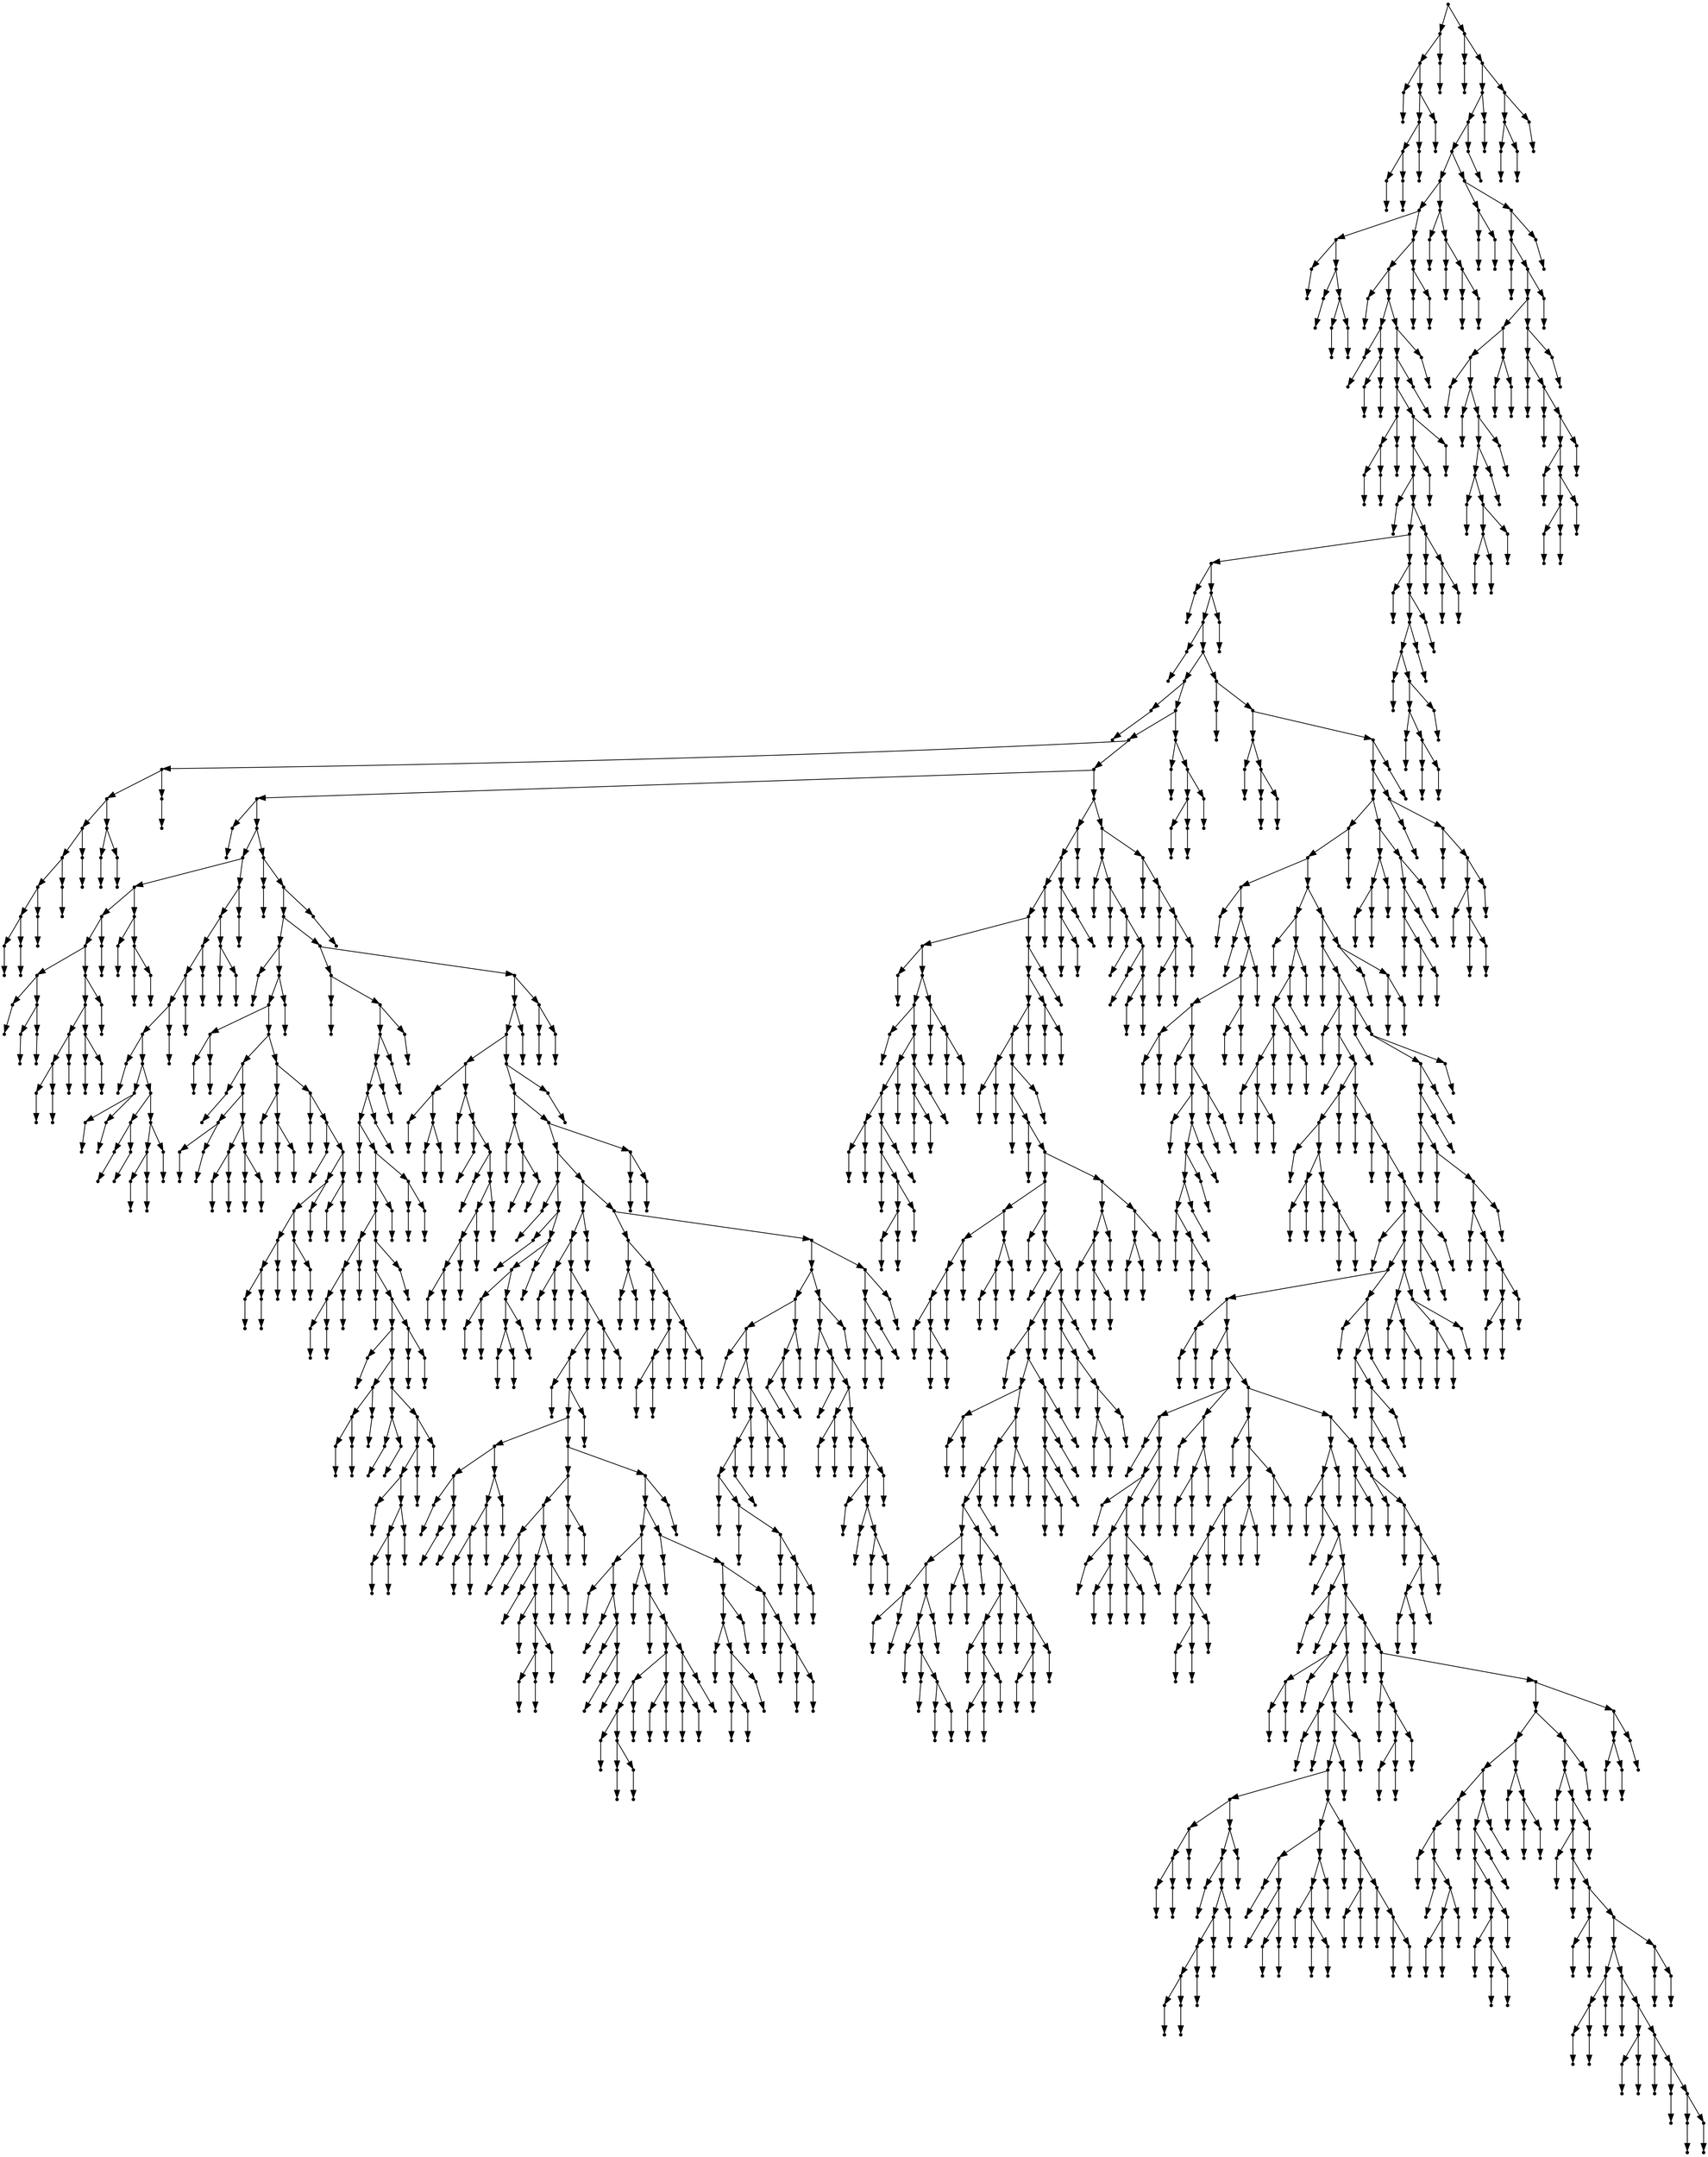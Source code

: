 digraph {
  1765 [shape=point];
  16 [shape=point];
  13 [shape=point];
  1 [shape=point];
  0 [shape=point];
  12 [shape=point];
  9 [shape=point];
  6 [shape=point];
  3 [shape=point];
  2 [shape=point];
  5 [shape=point];
  4 [shape=point];
  8 [shape=point];
  7 [shape=point];
  11 [shape=point];
  10 [shape=point];
  15 [shape=point];
  14 [shape=point];
  1764 [shape=point];
  18 [shape=point];
  17 [shape=point];
  1763 [shape=point];
  1754 [shape=point];
  1751 [shape=point];
  1748 [shape=point];
  1679 [shape=point];
  1667 [shape=point];
  29 [shape=point];
  20 [shape=point];
  19 [shape=point];
  28 [shape=point];
  22 [shape=point];
  21 [shape=point];
  27 [shape=point];
  24 [shape=point];
  23 [shape=point];
  26 [shape=point];
  25 [shape=point];
  1666 [shape=point];
  1660 [shape=point];
  31 [shape=point];
  30 [shape=point];
  1659 [shape=point];
  39 [shape=point];
  33 [shape=point];
  32 [shape=point];
  38 [shape=point];
  35 [shape=point];
  34 [shape=point];
  37 [shape=point];
  36 [shape=point];
  1658 [shape=point];
  1655 [shape=point];
  1652 [shape=point];
  47 [shape=point];
  44 [shape=point];
  41 [shape=point];
  40 [shape=point];
  43 [shape=point];
  42 [shape=point];
  46 [shape=point];
  45 [shape=point];
  1651 [shape=point];
  1648 [shape=point];
  1645 [shape=point];
  49 [shape=point];
  48 [shape=point];
  1644 [shape=point];
  1635 [shape=point];
  1611 [shape=point];
  51 [shape=point];
  50 [shape=point];
  1610 [shape=point];
  1607 [shape=point];
  53 [shape=point];
  52 [shape=point];
  1606 [shape=point];
  985 [shape=point];
  55 [shape=point];
  54 [shape=point];
  984 [shape=point];
  972 [shape=point];
  78 [shape=point];
  75 [shape=point];
  69 [shape=point];
  66 [shape=point];
  63 [shape=point];
  60 [shape=point];
  57 [shape=point];
  56 [shape=point];
  59 [shape=point];
  58 [shape=point];
  62 [shape=point];
  61 [shape=point];
  65 [shape=point];
  64 [shape=point];
  68 [shape=point];
  67 [shape=point];
  74 [shape=point];
  71 [shape=point];
  70 [shape=point];
  73 [shape=point];
  72 [shape=point];
  77 [shape=point];
  76 [shape=point];
  971 [shape=point];
  683 [shape=point];
  80 [shape=point];
  79 [shape=point];
  682 [shape=point];
  160 [shape=point];
  118 [shape=point];
  109 [shape=point];
  106 [shape=point];
  88 [shape=point];
  82 [shape=point];
  81 [shape=point];
  87 [shape=point];
  84 [shape=point];
  83 [shape=point];
  86 [shape=point];
  85 [shape=point];
  105 [shape=point];
  102 [shape=point];
  96 [shape=point];
  93 [shape=point];
  90 [shape=point];
  89 [shape=point];
  92 [shape=point];
  91 [shape=point];
  95 [shape=point];
  94 [shape=point];
  101 [shape=point];
  98 [shape=point];
  97 [shape=point];
  100 [shape=point];
  99 [shape=point];
  104 [shape=point];
  103 [shape=point];
  108 [shape=point];
  107 [shape=point];
  117 [shape=point];
  111 [shape=point];
  110 [shape=point];
  116 [shape=point];
  113 [shape=point];
  112 [shape=point];
  115 [shape=point];
  114 [shape=point];
  159 [shape=point];
  156 [shape=point];
  150 [shape=point];
  147 [shape=point];
  144 [shape=point];
  141 [shape=point];
  120 [shape=point];
  119 [shape=point];
  140 [shape=point];
  125 [shape=point];
  122 [shape=point];
  121 [shape=point];
  124 [shape=point];
  123 [shape=point];
  139 [shape=point];
  130 [shape=point];
  127 [shape=point];
  126 [shape=point];
  129 [shape=point];
  128 [shape=point];
  138 [shape=point];
  135 [shape=point];
  132 [shape=point];
  131 [shape=point];
  134 [shape=point];
  133 [shape=point];
  137 [shape=point];
  136 [shape=point];
  143 [shape=point];
  142 [shape=point];
  146 [shape=point];
  145 [shape=point];
  149 [shape=point];
  148 [shape=point];
  155 [shape=point];
  152 [shape=point];
  151 [shape=point];
  154 [shape=point];
  153 [shape=point];
  158 [shape=point];
  157 [shape=point];
  681 [shape=point];
  162 [shape=point];
  161 [shape=point];
  680 [shape=point];
  677 [shape=point];
  233 [shape=point];
  164 [shape=point];
  163 [shape=point];
  232 [shape=point];
  229 [shape=point];
  169 [shape=point];
  166 [shape=point];
  165 [shape=point];
  168 [shape=point];
  167 [shape=point];
  228 [shape=point];
  189 [shape=point];
  171 [shape=point];
  170 [shape=point];
  188 [shape=point];
  176 [shape=point];
  173 [shape=point];
  172 [shape=point];
  175 [shape=point];
  174 [shape=point];
  187 [shape=point];
  181 [shape=point];
  178 [shape=point];
  177 [shape=point];
  180 [shape=point];
  179 [shape=point];
  186 [shape=point];
  183 [shape=point];
  182 [shape=point];
  185 [shape=point];
  184 [shape=point];
  227 [shape=point];
  197 [shape=point];
  191 [shape=point];
  190 [shape=point];
  196 [shape=point];
  193 [shape=point];
  192 [shape=point];
  195 [shape=point];
  194 [shape=point];
  226 [shape=point];
  199 [shape=point];
  198 [shape=point];
  225 [shape=point];
  201 [shape=point];
  200 [shape=point];
  224 [shape=point];
  218 [shape=point];
  215 [shape=point];
  209 [shape=point];
  206 [shape=point];
  203 [shape=point];
  202 [shape=point];
  205 [shape=point];
  204 [shape=point];
  208 [shape=point];
  207 [shape=point];
  214 [shape=point];
  211 [shape=point];
  210 [shape=point];
  213 [shape=point];
  212 [shape=point];
  217 [shape=point];
  216 [shape=point];
  223 [shape=point];
  220 [shape=point];
  219 [shape=point];
  222 [shape=point];
  221 [shape=point];
  231 [shape=point];
  230 [shape=point];
  676 [shape=point];
  319 [shape=point];
  235 [shape=point];
  234 [shape=point];
  318 [shape=point];
  315 [shape=point];
  312 [shape=point];
  309 [shape=point];
  306 [shape=point];
  237 [shape=point];
  236 [shape=point];
  305 [shape=point];
  299 [shape=point];
  296 [shape=point];
  248 [shape=point];
  245 [shape=point];
  242 [shape=point];
  239 [shape=point];
  238 [shape=point];
  241 [shape=point];
  240 [shape=point];
  244 [shape=point];
  243 [shape=point];
  247 [shape=point];
  246 [shape=point];
  295 [shape=point];
  292 [shape=point];
  250 [shape=point];
  249 [shape=point];
  291 [shape=point];
  285 [shape=point];
  252 [shape=point];
  251 [shape=point];
  284 [shape=point];
  260 [shape=point];
  257 [shape=point];
  254 [shape=point];
  253 [shape=point];
  256 [shape=point];
  255 [shape=point];
  259 [shape=point];
  258 [shape=point];
  283 [shape=point];
  265 [shape=point];
  262 [shape=point];
  261 [shape=point];
  264 [shape=point];
  263 [shape=point];
  282 [shape=point];
  279 [shape=point];
  276 [shape=point];
  267 [shape=point];
  266 [shape=point];
  275 [shape=point];
  272 [shape=point];
  269 [shape=point];
  268 [shape=point];
  271 [shape=point];
  270 [shape=point];
  274 [shape=point];
  273 [shape=point];
  278 [shape=point];
  277 [shape=point];
  281 [shape=point];
  280 [shape=point];
  290 [shape=point];
  287 [shape=point];
  286 [shape=point];
  289 [shape=point];
  288 [shape=point];
  294 [shape=point];
  293 [shape=point];
  298 [shape=point];
  297 [shape=point];
  304 [shape=point];
  301 [shape=point];
  300 [shape=point];
  303 [shape=point];
  302 [shape=point];
  308 [shape=point];
  307 [shape=point];
  311 [shape=point];
  310 [shape=point];
  314 [shape=point];
  313 [shape=point];
  317 [shape=point];
  316 [shape=point];
  675 [shape=point];
  669 [shape=point];
  666 [shape=point];
  351 [shape=point];
  327 [shape=point];
  321 [shape=point];
  320 [shape=point];
  326 [shape=point];
  323 [shape=point];
  322 [shape=point];
  325 [shape=point];
  324 [shape=point];
  350 [shape=point];
  329 [shape=point];
  328 [shape=point];
  349 [shape=point];
  331 [shape=point];
  330 [shape=point];
  348 [shape=point];
  333 [shape=point];
  332 [shape=point];
  347 [shape=point];
  344 [shape=point];
  341 [shape=point];
  338 [shape=point];
  335 [shape=point];
  334 [shape=point];
  337 [shape=point];
  336 [shape=point];
  340 [shape=point];
  339 [shape=point];
  343 [shape=point];
  342 [shape=point];
  346 [shape=point];
  345 [shape=point];
  665 [shape=point];
  662 [shape=point];
  359 [shape=point];
  353 [shape=point];
  352 [shape=point];
  358 [shape=point];
  355 [shape=point];
  354 [shape=point];
  357 [shape=point];
  356 [shape=point];
  661 [shape=point];
  655 [shape=point];
  382 [shape=point];
  361 [shape=point];
  360 [shape=point];
  381 [shape=point];
  363 [shape=point];
  362 [shape=point];
  380 [shape=point];
  377 [shape=point];
  368 [shape=point];
  365 [shape=point];
  364 [shape=point];
  367 [shape=point];
  366 [shape=point];
  376 [shape=point];
  373 [shape=point];
  370 [shape=point];
  369 [shape=point];
  372 [shape=point];
  371 [shape=point];
  375 [shape=point];
  374 [shape=point];
  379 [shape=point];
  378 [shape=point];
  654 [shape=point];
  543 [shape=point];
  540 [shape=point];
  387 [shape=point];
  384 [shape=point];
  383 [shape=point];
  386 [shape=point];
  385 [shape=point];
  539 [shape=point];
  389 [shape=point];
  388 [shape=point];
  538 [shape=point];
  532 [shape=point];
  529 [shape=point];
  391 [shape=point];
  390 [shape=point];
  528 [shape=point];
  525 [shape=point];
  411 [shape=point];
  399 [shape=point];
  393 [shape=point];
  392 [shape=point];
  398 [shape=point];
  395 [shape=point];
  394 [shape=point];
  397 [shape=point];
  396 [shape=point];
  410 [shape=point];
  407 [shape=point];
  404 [shape=point];
  401 [shape=point];
  400 [shape=point];
  403 [shape=point];
  402 [shape=point];
  406 [shape=point];
  405 [shape=point];
  409 [shape=point];
  408 [shape=point];
  524 [shape=point];
  443 [shape=point];
  437 [shape=point];
  416 [shape=point];
  413 [shape=point];
  412 [shape=point];
  415 [shape=point];
  414 [shape=point];
  436 [shape=point];
  430 [shape=point];
  418 [shape=point];
  417 [shape=point];
  429 [shape=point];
  420 [shape=point];
  419 [shape=point];
  428 [shape=point];
  425 [shape=point];
  422 [shape=point];
  421 [shape=point];
  424 [shape=point];
  423 [shape=point];
  427 [shape=point];
  426 [shape=point];
  435 [shape=point];
  432 [shape=point];
  431 [shape=point];
  434 [shape=point];
  433 [shape=point];
  442 [shape=point];
  439 [shape=point];
  438 [shape=point];
  441 [shape=point];
  440 [shape=point];
  523 [shape=point];
  520 [shape=point];
  490 [shape=point];
  457 [shape=point];
  445 [shape=point];
  444 [shape=point];
  456 [shape=point];
  447 [shape=point];
  446 [shape=point];
  455 [shape=point];
  449 [shape=point];
  448 [shape=point];
  454 [shape=point];
  451 [shape=point];
  450 [shape=point];
  453 [shape=point];
  452 [shape=point];
  489 [shape=point];
  459 [shape=point];
  458 [shape=point];
  488 [shape=point];
  461 [shape=point];
  460 [shape=point];
  487 [shape=point];
  478 [shape=point];
  472 [shape=point];
  469 [shape=point];
  463 [shape=point];
  462 [shape=point];
  468 [shape=point];
  465 [shape=point];
  464 [shape=point];
  467 [shape=point];
  466 [shape=point];
  471 [shape=point];
  470 [shape=point];
  477 [shape=point];
  474 [shape=point];
  473 [shape=point];
  476 [shape=point];
  475 [shape=point];
  486 [shape=point];
  483 [shape=point];
  480 [shape=point];
  479 [shape=point];
  482 [shape=point];
  481 [shape=point];
  485 [shape=point];
  484 [shape=point];
  519 [shape=point];
  492 [shape=point];
  491 [shape=point];
  518 [shape=point];
  506 [shape=point];
  503 [shape=point];
  494 [shape=point];
  493 [shape=point];
  502 [shape=point];
  499 [shape=point];
  496 [shape=point];
  495 [shape=point];
  498 [shape=point];
  497 [shape=point];
  501 [shape=point];
  500 [shape=point];
  505 [shape=point];
  504 [shape=point];
  517 [shape=point];
  508 [shape=point];
  507 [shape=point];
  516 [shape=point];
  510 [shape=point];
  509 [shape=point];
  515 [shape=point];
  512 [shape=point];
  511 [shape=point];
  514 [shape=point];
  513 [shape=point];
  522 [shape=point];
  521 [shape=point];
  527 [shape=point];
  526 [shape=point];
  531 [shape=point];
  530 [shape=point];
  537 [shape=point];
  534 [shape=point];
  533 [shape=point];
  536 [shape=point];
  535 [shape=point];
  542 [shape=point];
  541 [shape=point];
  653 [shape=point];
  566 [shape=point];
  548 [shape=point];
  545 [shape=point];
  544 [shape=point];
  547 [shape=point];
  546 [shape=point];
  565 [shape=point];
  550 [shape=point];
  549 [shape=point];
  564 [shape=point];
  558 [shape=point];
  555 [shape=point];
  552 [shape=point];
  551 [shape=point];
  554 [shape=point];
  553 [shape=point];
  557 [shape=point];
  556 [shape=point];
  563 [shape=point];
  560 [shape=point];
  559 [shape=point];
  562 [shape=point];
  561 [shape=point];
  652 [shape=point];
  640 [shape=point];
  607 [shape=point];
  598 [shape=point];
  568 [shape=point];
  567 [shape=point];
  597 [shape=point];
  570 [shape=point];
  569 [shape=point];
  596 [shape=point];
  590 [shape=point];
  587 [shape=point];
  584 [shape=point];
  572 [shape=point];
  571 [shape=point];
  583 [shape=point];
  574 [shape=point];
  573 [shape=point];
  582 [shape=point];
  576 [shape=point];
  575 [shape=point];
  581 [shape=point];
  578 [shape=point];
  577 [shape=point];
  580 [shape=point];
  579 [shape=point];
  586 [shape=point];
  585 [shape=point];
  589 [shape=point];
  588 [shape=point];
  595 [shape=point];
  592 [shape=point];
  591 [shape=point];
  594 [shape=point];
  593 [shape=point];
  606 [shape=point];
  603 [shape=point];
  600 [shape=point];
  599 [shape=point];
  602 [shape=point];
  601 [shape=point];
  605 [shape=point];
  604 [shape=point];
  639 [shape=point];
  636 [shape=point];
  609 [shape=point];
  608 [shape=point];
  635 [shape=point];
  611 [shape=point];
  610 [shape=point];
  634 [shape=point];
  616 [shape=point];
  613 [shape=point];
  612 [shape=point];
  615 [shape=point];
  614 [shape=point];
  633 [shape=point];
  618 [shape=point];
  617 [shape=point];
  632 [shape=point];
  629 [shape=point];
  620 [shape=point];
  619 [shape=point];
  628 [shape=point];
  622 [shape=point];
  621 [shape=point];
  627 [shape=point];
  624 [shape=point];
  623 [shape=point];
  626 [shape=point];
  625 [shape=point];
  631 [shape=point];
  630 [shape=point];
  638 [shape=point];
  637 [shape=point];
  651 [shape=point];
  648 [shape=point];
  645 [shape=point];
  642 [shape=point];
  641 [shape=point];
  644 [shape=point];
  643 [shape=point];
  647 [shape=point];
  646 [shape=point];
  650 [shape=point];
  649 [shape=point];
  660 [shape=point];
  657 [shape=point];
  656 [shape=point];
  659 [shape=point];
  658 [shape=point];
  664 [shape=point];
  663 [shape=point];
  668 [shape=point];
  667 [shape=point];
  674 [shape=point];
  671 [shape=point];
  670 [shape=point];
  673 [shape=point];
  672 [shape=point];
  679 [shape=point];
  678 [shape=point];
  970 [shape=point];
  937 [shape=point];
  934 [shape=point];
  925 [shape=point];
  922 [shape=point];
  730 [shape=point];
  685 [shape=point];
  684 [shape=point];
  729 [shape=point];
  720 [shape=point];
  687 [shape=point];
  686 [shape=point];
  719 [shape=point];
  710 [shape=point];
  707 [shape=point];
  692 [shape=point];
  689 [shape=point];
  688 [shape=point];
  691 [shape=point];
  690 [shape=point];
  706 [shape=point];
  703 [shape=point];
  694 [shape=point];
  693 [shape=point];
  702 [shape=point];
  699 [shape=point];
  696 [shape=point];
  695 [shape=point];
  698 [shape=point];
  697 [shape=point];
  701 [shape=point];
  700 [shape=point];
  705 [shape=point];
  704 [shape=point];
  709 [shape=point];
  708 [shape=point];
  718 [shape=point];
  715 [shape=point];
  712 [shape=point];
  711 [shape=point];
  714 [shape=point];
  713 [shape=point];
  717 [shape=point];
  716 [shape=point];
  728 [shape=point];
  722 [shape=point];
  721 [shape=point];
  727 [shape=point];
  724 [shape=point];
  723 [shape=point];
  726 [shape=point];
  725 [shape=point];
  921 [shape=point];
  918 [shape=point];
  912 [shape=point];
  909 [shape=point];
  735 [shape=point];
  732 [shape=point];
  731 [shape=point];
  734 [shape=point];
  733 [shape=point];
  908 [shape=point];
  905 [shape=point];
  737 [shape=point];
  736 [shape=point];
  904 [shape=point];
  739 [shape=point];
  738 [shape=point];
  903 [shape=point];
  882 [shape=point];
  762 [shape=point];
  753 [shape=point];
  750 [shape=point];
  747 [shape=point];
  741 [shape=point];
  740 [shape=point];
  746 [shape=point];
  743 [shape=point];
  742 [shape=point];
  745 [shape=point];
  744 [shape=point];
  749 [shape=point];
  748 [shape=point];
  752 [shape=point];
  751 [shape=point];
  761 [shape=point];
  758 [shape=point];
  755 [shape=point];
  754 [shape=point];
  757 [shape=point];
  756 [shape=point];
  760 [shape=point];
  759 [shape=point];
  881 [shape=point];
  764 [shape=point];
  763 [shape=point];
  880 [shape=point];
  766 [shape=point];
  765 [shape=point];
  879 [shape=point];
  861 [shape=point];
  858 [shape=point];
  768 [shape=point];
  767 [shape=point];
  857 [shape=point];
  842 [shape=point];
  773 [shape=point];
  770 [shape=point];
  769 [shape=point];
  772 [shape=point];
  771 [shape=point];
  841 [shape=point];
  835 [shape=point];
  832 [shape=point];
  829 [shape=point];
  799 [shape=point];
  793 [shape=point];
  778 [shape=point];
  775 [shape=point];
  774 [shape=point];
  777 [shape=point];
  776 [shape=point];
  792 [shape=point];
  789 [shape=point];
  780 [shape=point];
  779 [shape=point];
  788 [shape=point];
  782 [shape=point];
  781 [shape=point];
  787 [shape=point];
  784 [shape=point];
  783 [shape=point];
  786 [shape=point];
  785 [shape=point];
  791 [shape=point];
  790 [shape=point];
  798 [shape=point];
  795 [shape=point];
  794 [shape=point];
  797 [shape=point];
  796 [shape=point];
  828 [shape=point];
  801 [shape=point];
  800 [shape=point];
  827 [shape=point];
  815 [shape=point];
  812 [shape=point];
  803 [shape=point];
  802 [shape=point];
  811 [shape=point];
  808 [shape=point];
  805 [shape=point];
  804 [shape=point];
  807 [shape=point];
  806 [shape=point];
  810 [shape=point];
  809 [shape=point];
  814 [shape=point];
  813 [shape=point];
  826 [shape=point];
  817 [shape=point];
  816 [shape=point];
  825 [shape=point];
  822 [shape=point];
  819 [shape=point];
  818 [shape=point];
  821 [shape=point];
  820 [shape=point];
  824 [shape=point];
  823 [shape=point];
  831 [shape=point];
  830 [shape=point];
  834 [shape=point];
  833 [shape=point];
  840 [shape=point];
  837 [shape=point];
  836 [shape=point];
  839 [shape=point];
  838 [shape=point];
  856 [shape=point];
  853 [shape=point];
  850 [shape=point];
  847 [shape=point];
  844 [shape=point];
  843 [shape=point];
  846 [shape=point];
  845 [shape=point];
  849 [shape=point];
  848 [shape=point];
  852 [shape=point];
  851 [shape=point];
  855 [shape=point];
  854 [shape=point];
  860 [shape=point];
  859 [shape=point];
  878 [shape=point];
  875 [shape=point];
  863 [shape=point];
  862 [shape=point];
  874 [shape=point];
  865 [shape=point];
  864 [shape=point];
  873 [shape=point];
  870 [shape=point];
  867 [shape=point];
  866 [shape=point];
  869 [shape=point];
  868 [shape=point];
  872 [shape=point];
  871 [shape=point];
  877 [shape=point];
  876 [shape=point];
  902 [shape=point];
  893 [shape=point];
  890 [shape=point];
  884 [shape=point];
  883 [shape=point];
  889 [shape=point];
  886 [shape=point];
  885 [shape=point];
  888 [shape=point];
  887 [shape=point];
  892 [shape=point];
  891 [shape=point];
  901 [shape=point];
  898 [shape=point];
  895 [shape=point];
  894 [shape=point];
  897 [shape=point];
  896 [shape=point];
  900 [shape=point];
  899 [shape=point];
  907 [shape=point];
  906 [shape=point];
  911 [shape=point];
  910 [shape=point];
  917 [shape=point];
  914 [shape=point];
  913 [shape=point];
  916 [shape=point];
  915 [shape=point];
  920 [shape=point];
  919 [shape=point];
  924 [shape=point];
  923 [shape=point];
  933 [shape=point];
  930 [shape=point];
  927 [shape=point];
  926 [shape=point];
  929 [shape=point];
  928 [shape=point];
  932 [shape=point];
  931 [shape=point];
  936 [shape=point];
  935 [shape=point];
  969 [shape=point];
  954 [shape=point];
  939 [shape=point];
  938 [shape=point];
  953 [shape=point];
  941 [shape=point];
  940 [shape=point];
  952 [shape=point];
  943 [shape=point];
  942 [shape=point];
  951 [shape=point];
  945 [shape=point];
  944 [shape=point];
  950 [shape=point];
  947 [shape=point];
  946 [shape=point];
  949 [shape=point];
  948 [shape=point];
  968 [shape=point];
  956 [shape=point];
  955 [shape=point];
  967 [shape=point];
  958 [shape=point];
  957 [shape=point];
  966 [shape=point];
  963 [shape=point];
  960 [shape=point];
  959 [shape=point];
  962 [shape=point];
  961 [shape=point];
  965 [shape=point];
  964 [shape=point];
  983 [shape=point];
  974 [shape=point];
  973 [shape=point];
  982 [shape=point];
  979 [shape=point];
  976 [shape=point];
  975 [shape=point];
  978 [shape=point];
  977 [shape=point];
  981 [shape=point];
  980 [shape=point];
  1605 [shape=point];
  987 [shape=point];
  986 [shape=point];
  1604 [shape=point];
  995 [shape=point];
  989 [shape=point];
  988 [shape=point];
  994 [shape=point];
  991 [shape=point];
  990 [shape=point];
  993 [shape=point];
  992 [shape=point];
  1603 [shape=point];
  1600 [shape=point];
  1582 [shape=point];
  1558 [shape=point];
  1555 [shape=point];
  1045 [shape=point];
  997 [shape=point];
  996 [shape=point];
  1044 [shape=point];
  999 [shape=point];
  998 [shape=point];
  1043 [shape=point];
  1040 [shape=point];
  1034 [shape=point];
  1004 [shape=point];
  1001 [shape=point];
  1000 [shape=point];
  1003 [shape=point];
  1002 [shape=point];
  1033 [shape=point];
  1006 [shape=point];
  1005 [shape=point];
  1032 [shape=point];
  1026 [shape=point];
  1008 [shape=point];
  1007 [shape=point];
  1025 [shape=point];
  1022 [shape=point];
  1019 [shape=point];
  1016 [shape=point];
  1010 [shape=point];
  1009 [shape=point];
  1015 [shape=point];
  1012 [shape=point];
  1011 [shape=point];
  1014 [shape=point];
  1013 [shape=point];
  1018 [shape=point];
  1017 [shape=point];
  1021 [shape=point];
  1020 [shape=point];
  1024 [shape=point];
  1023 [shape=point];
  1031 [shape=point];
  1028 [shape=point];
  1027 [shape=point];
  1030 [shape=point];
  1029 [shape=point];
  1039 [shape=point];
  1036 [shape=point];
  1035 [shape=point];
  1038 [shape=point];
  1037 [shape=point];
  1042 [shape=point];
  1041 [shape=point];
  1554 [shape=point];
  1071 [shape=point];
  1047 [shape=point];
  1046 [shape=point];
  1070 [shape=point];
  1067 [shape=point];
  1064 [shape=point];
  1058 [shape=point];
  1055 [shape=point];
  1049 [shape=point];
  1048 [shape=point];
  1054 [shape=point];
  1051 [shape=point];
  1050 [shape=point];
  1053 [shape=point];
  1052 [shape=point];
  1057 [shape=point];
  1056 [shape=point];
  1063 [shape=point];
  1060 [shape=point];
  1059 [shape=point];
  1062 [shape=point];
  1061 [shape=point];
  1066 [shape=point];
  1065 [shape=point];
  1069 [shape=point];
  1068 [shape=point];
  1553 [shape=point];
  1544 [shape=point];
  1073 [shape=point];
  1072 [shape=point];
  1543 [shape=point];
  1507 [shape=point];
  1075 [shape=point];
  1074 [shape=point];
  1506 [shape=point];
  1077 [shape=point];
  1076 [shape=point];
  1505 [shape=point];
  1097 [shape=point];
  1094 [shape=point];
  1079 [shape=point];
  1078 [shape=point];
  1093 [shape=point];
  1084 [shape=point];
  1081 [shape=point];
  1080 [shape=point];
  1083 [shape=point];
  1082 [shape=point];
  1092 [shape=point];
  1086 [shape=point];
  1085 [shape=point];
  1091 [shape=point];
  1088 [shape=point];
  1087 [shape=point];
  1090 [shape=point];
  1089 [shape=point];
  1096 [shape=point];
  1095 [shape=point];
  1504 [shape=point];
  1099 [shape=point];
  1098 [shape=point];
  1503 [shape=point];
  1101 [shape=point];
  1100 [shape=point];
  1502 [shape=point];
  1103 [shape=point];
  1102 [shape=point];
  1501 [shape=point];
  1492 [shape=point];
  1105 [shape=point];
  1104 [shape=point];
  1491 [shape=point];
  1473 [shape=point];
  1455 [shape=point];
  1110 [shape=point];
  1107 [shape=point];
  1106 [shape=point];
  1109 [shape=point];
  1108 [shape=point];
  1454 [shape=point];
  1112 [shape=point];
  1111 [shape=point];
  1453 [shape=point];
  1153 [shape=point];
  1141 [shape=point];
  1114 [shape=point];
  1113 [shape=point];
  1140 [shape=point];
  1134 [shape=point];
  1116 [shape=point];
  1115 [shape=point];
  1133 [shape=point];
  1124 [shape=point];
  1118 [shape=point];
  1117 [shape=point];
  1123 [shape=point];
  1120 [shape=point];
  1119 [shape=point];
  1122 [shape=point];
  1121 [shape=point];
  1132 [shape=point];
  1129 [shape=point];
  1126 [shape=point];
  1125 [shape=point];
  1128 [shape=point];
  1127 [shape=point];
  1131 [shape=point];
  1130 [shape=point];
  1139 [shape=point];
  1136 [shape=point];
  1135 [shape=point];
  1138 [shape=point];
  1137 [shape=point];
  1152 [shape=point];
  1143 [shape=point];
  1142 [shape=point];
  1151 [shape=point];
  1148 [shape=point];
  1145 [shape=point];
  1144 [shape=point];
  1147 [shape=point];
  1146 [shape=point];
  1150 [shape=point];
  1149 [shape=point];
  1452 [shape=point];
  1185 [shape=point];
  1155 [shape=point];
  1154 [shape=point];
  1184 [shape=point];
  1178 [shape=point];
  1172 [shape=point];
  1169 [shape=point];
  1166 [shape=point];
  1157 [shape=point];
  1156 [shape=point];
  1165 [shape=point];
  1162 [shape=point];
  1159 [shape=point];
  1158 [shape=point];
  1161 [shape=point];
  1160 [shape=point];
  1164 [shape=point];
  1163 [shape=point];
  1168 [shape=point];
  1167 [shape=point];
  1171 [shape=point];
  1170 [shape=point];
  1177 [shape=point];
  1174 [shape=point];
  1173 [shape=point];
  1176 [shape=point];
  1175 [shape=point];
  1183 [shape=point];
  1180 [shape=point];
  1179 [shape=point];
  1182 [shape=point];
  1181 [shape=point];
  1451 [shape=point];
  1427 [shape=point];
  1424 [shape=point];
  1187 [shape=point];
  1186 [shape=point];
  1423 [shape=point];
  1189 [shape=point];
  1188 [shape=point];
  1422 [shape=point];
  1191 [shape=point];
  1190 [shape=point];
  1421 [shape=point];
  1196 [shape=point];
  1193 [shape=point];
  1192 [shape=point];
  1195 [shape=point];
  1194 [shape=point];
  1420 [shape=point];
  1291 [shape=point];
  1204 [shape=point];
  1201 [shape=point];
  1198 [shape=point];
  1197 [shape=point];
  1200 [shape=point];
  1199 [shape=point];
  1203 [shape=point];
  1202 [shape=point];
  1290 [shape=point];
  1287 [shape=point];
  1209 [shape=point];
  1206 [shape=point];
  1205 [shape=point];
  1208 [shape=point];
  1207 [shape=point];
  1286 [shape=point];
  1283 [shape=point];
  1280 [shape=point];
  1238 [shape=point];
  1217 [shape=point];
  1214 [shape=point];
  1211 [shape=point];
  1210 [shape=point];
  1213 [shape=point];
  1212 [shape=point];
  1216 [shape=point];
  1215 [shape=point];
  1237 [shape=point];
  1234 [shape=point];
  1219 [shape=point];
  1218 [shape=point];
  1233 [shape=point];
  1230 [shape=point];
  1227 [shape=point];
  1224 [shape=point];
  1221 [shape=point];
  1220 [shape=point];
  1223 [shape=point];
  1222 [shape=point];
  1226 [shape=point];
  1225 [shape=point];
  1229 [shape=point];
  1228 [shape=point];
  1232 [shape=point];
  1231 [shape=point];
  1236 [shape=point];
  1235 [shape=point];
  1279 [shape=point];
  1261 [shape=point];
  1249 [shape=point];
  1240 [shape=point];
  1239 [shape=point];
  1248 [shape=point];
  1242 [shape=point];
  1241 [shape=point];
  1247 [shape=point];
  1244 [shape=point];
  1243 [shape=point];
  1246 [shape=point];
  1245 [shape=point];
  1260 [shape=point];
  1257 [shape=point];
  1251 [shape=point];
  1250 [shape=point];
  1256 [shape=point];
  1253 [shape=point];
  1252 [shape=point];
  1255 [shape=point];
  1254 [shape=point];
  1259 [shape=point];
  1258 [shape=point];
  1278 [shape=point];
  1263 [shape=point];
  1262 [shape=point];
  1277 [shape=point];
  1268 [shape=point];
  1265 [shape=point];
  1264 [shape=point];
  1267 [shape=point];
  1266 [shape=point];
  1276 [shape=point];
  1270 [shape=point];
  1269 [shape=point];
  1275 [shape=point];
  1272 [shape=point];
  1271 [shape=point];
  1274 [shape=point];
  1273 [shape=point];
  1282 [shape=point];
  1281 [shape=point];
  1285 [shape=point];
  1284 [shape=point];
  1289 [shape=point];
  1288 [shape=point];
  1419 [shape=point];
  1293 [shape=point];
  1292 [shape=point];
  1418 [shape=point];
  1304 [shape=point];
  1295 [shape=point];
  1294 [shape=point];
  1303 [shape=point];
  1300 [shape=point];
  1297 [shape=point];
  1296 [shape=point];
  1299 [shape=point];
  1298 [shape=point];
  1302 [shape=point];
  1301 [shape=point];
  1417 [shape=point];
  1408 [shape=point];
  1351 [shape=point];
  1342 [shape=point];
  1321 [shape=point];
  1318 [shape=point];
  1306 [shape=point];
  1305 [shape=point];
  1317 [shape=point];
  1308 [shape=point];
  1307 [shape=point];
  1316 [shape=point];
  1313 [shape=point];
  1310 [shape=point];
  1309 [shape=point];
  1312 [shape=point];
  1311 [shape=point];
  1315 [shape=point];
  1314 [shape=point];
  1320 [shape=point];
  1319 [shape=point];
  1341 [shape=point];
  1338 [shape=point];
  1335 [shape=point];
  1323 [shape=point];
  1322 [shape=point];
  1334 [shape=point];
  1331 [shape=point];
  1325 [shape=point];
  1324 [shape=point];
  1330 [shape=point];
  1327 [shape=point];
  1326 [shape=point];
  1329 [shape=point];
  1328 [shape=point];
  1333 [shape=point];
  1332 [shape=point];
  1337 [shape=point];
  1336 [shape=point];
  1340 [shape=point];
  1339 [shape=point];
  1350 [shape=point];
  1344 [shape=point];
  1343 [shape=point];
  1349 [shape=point];
  1346 [shape=point];
  1345 [shape=point];
  1348 [shape=point];
  1347 [shape=point];
  1407 [shape=point];
  1404 [shape=point];
  1353 [shape=point];
  1352 [shape=point];
  1403 [shape=point];
  1400 [shape=point];
  1355 [shape=point];
  1354 [shape=point];
  1399 [shape=point];
  1357 [shape=point];
  1356 [shape=point];
  1398 [shape=point];
  1362 [shape=point];
  1359 [shape=point];
  1358 [shape=point];
  1361 [shape=point];
  1360 [shape=point];
  1397 [shape=point];
  1391 [shape=point];
  1370 [shape=point];
  1367 [shape=point];
  1364 [shape=point];
  1363 [shape=point];
  1366 [shape=point];
  1365 [shape=point];
  1369 [shape=point];
  1368 [shape=point];
  1390 [shape=point];
  1372 [shape=point];
  1371 [shape=point];
  1389 [shape=point];
  1377 [shape=point];
  1374 [shape=point];
  1373 [shape=point];
  1376 [shape=point];
  1375 [shape=point];
  1388 [shape=point];
  1379 [shape=point];
  1378 [shape=point];
  1387 [shape=point];
  1381 [shape=point];
  1380 [shape=point];
  1386 [shape=point];
  1383 [shape=point];
  1382 [shape=point];
  1385 [shape=point];
  1384 [shape=point];
  1396 [shape=point];
  1393 [shape=point];
  1392 [shape=point];
  1395 [shape=point];
  1394 [shape=point];
  1402 [shape=point];
  1401 [shape=point];
  1406 [shape=point];
  1405 [shape=point];
  1416 [shape=point];
  1413 [shape=point];
  1410 [shape=point];
  1409 [shape=point];
  1412 [shape=point];
  1411 [shape=point];
  1415 [shape=point];
  1414 [shape=point];
  1426 [shape=point];
  1425 [shape=point];
  1450 [shape=point];
  1432 [shape=point];
  1429 [shape=point];
  1428 [shape=point];
  1431 [shape=point];
  1430 [shape=point];
  1449 [shape=point];
  1434 [shape=point];
  1433 [shape=point];
  1448 [shape=point];
  1436 [shape=point];
  1435 [shape=point];
  1447 [shape=point];
  1444 [shape=point];
  1441 [shape=point];
  1438 [shape=point];
  1437 [shape=point];
  1440 [shape=point];
  1439 [shape=point];
  1443 [shape=point];
  1442 [shape=point];
  1446 [shape=point];
  1445 [shape=point];
  1472 [shape=point];
  1457 [shape=point];
  1456 [shape=point];
  1471 [shape=point];
  1468 [shape=point];
  1459 [shape=point];
  1458 [shape=point];
  1467 [shape=point];
  1464 [shape=point];
  1461 [shape=point];
  1460 [shape=point];
  1463 [shape=point];
  1462 [shape=point];
  1466 [shape=point];
  1465 [shape=point];
  1470 [shape=point];
  1469 [shape=point];
  1490 [shape=point];
  1481 [shape=point];
  1475 [shape=point];
  1474 [shape=point];
  1480 [shape=point];
  1477 [shape=point];
  1476 [shape=point];
  1479 [shape=point];
  1478 [shape=point];
  1489 [shape=point];
  1486 [shape=point];
  1483 [shape=point];
  1482 [shape=point];
  1485 [shape=point];
  1484 [shape=point];
  1488 [shape=point];
  1487 [shape=point];
  1500 [shape=point];
  1497 [shape=point];
  1494 [shape=point];
  1493 [shape=point];
  1496 [shape=point];
  1495 [shape=point];
  1499 [shape=point];
  1498 [shape=point];
  1542 [shape=point];
  1509 [shape=point];
  1508 [shape=point];
  1541 [shape=point];
  1538 [shape=point];
  1535 [shape=point];
  1532 [shape=point];
  1511 [shape=point];
  1510 [shape=point];
  1531 [shape=point];
  1513 [shape=point];
  1512 [shape=point];
  1530 [shape=point];
  1527 [shape=point];
  1515 [shape=point];
  1514 [shape=point];
  1526 [shape=point];
  1517 [shape=point];
  1516 [shape=point];
  1525 [shape=point];
  1522 [shape=point];
  1519 [shape=point];
  1518 [shape=point];
  1521 [shape=point];
  1520 [shape=point];
  1524 [shape=point];
  1523 [shape=point];
  1529 [shape=point];
  1528 [shape=point];
  1534 [shape=point];
  1533 [shape=point];
  1537 [shape=point];
  1536 [shape=point];
  1540 [shape=point];
  1539 [shape=point];
  1552 [shape=point];
  1546 [shape=point];
  1545 [shape=point];
  1551 [shape=point];
  1548 [shape=point];
  1547 [shape=point];
  1550 [shape=point];
  1549 [shape=point];
  1557 [shape=point];
  1556 [shape=point];
  1581 [shape=point];
  1566 [shape=point];
  1563 [shape=point];
  1560 [shape=point];
  1559 [shape=point];
  1562 [shape=point];
  1561 [shape=point];
  1565 [shape=point];
  1564 [shape=point];
  1580 [shape=point];
  1577 [shape=point];
  1574 [shape=point];
  1568 [shape=point];
  1567 [shape=point];
  1573 [shape=point];
  1570 [shape=point];
  1569 [shape=point];
  1572 [shape=point];
  1571 [shape=point];
  1576 [shape=point];
  1575 [shape=point];
  1579 [shape=point];
  1578 [shape=point];
  1599 [shape=point];
  1584 [shape=point];
  1583 [shape=point];
  1598 [shape=point];
  1586 [shape=point];
  1585 [shape=point];
  1597 [shape=point];
  1594 [shape=point];
  1588 [shape=point];
  1587 [shape=point];
  1593 [shape=point];
  1590 [shape=point];
  1589 [shape=point];
  1592 [shape=point];
  1591 [shape=point];
  1596 [shape=point];
  1595 [shape=point];
  1602 [shape=point];
  1601 [shape=point];
  1609 [shape=point];
  1608 [shape=point];
  1634 [shape=point];
  1613 [shape=point];
  1612 [shape=point];
  1633 [shape=point];
  1630 [shape=point];
  1627 [shape=point];
  1615 [shape=point];
  1614 [shape=point];
  1626 [shape=point];
  1623 [shape=point];
  1617 [shape=point];
  1616 [shape=point];
  1622 [shape=point];
  1619 [shape=point];
  1618 [shape=point];
  1621 [shape=point];
  1620 [shape=point];
  1625 [shape=point];
  1624 [shape=point];
  1629 [shape=point];
  1628 [shape=point];
  1632 [shape=point];
  1631 [shape=point];
  1643 [shape=point];
  1637 [shape=point];
  1636 [shape=point];
  1642 [shape=point];
  1639 [shape=point];
  1638 [shape=point];
  1641 [shape=point];
  1640 [shape=point];
  1647 [shape=point];
  1646 [shape=point];
  1650 [shape=point];
  1649 [shape=point];
  1654 [shape=point];
  1653 [shape=point];
  1657 [shape=point];
  1656 [shape=point];
  1665 [shape=point];
  1662 [shape=point];
  1661 [shape=point];
  1664 [shape=point];
  1663 [shape=point];
  1678 [shape=point];
  1669 [shape=point];
  1668 [shape=point];
  1677 [shape=point];
  1671 [shape=point];
  1670 [shape=point];
  1676 [shape=point];
  1673 [shape=point];
  1672 [shape=point];
  1675 [shape=point];
  1674 [shape=point];
  1747 [shape=point];
  1684 [shape=point];
  1681 [shape=point];
  1680 [shape=point];
  1683 [shape=point];
  1682 [shape=point];
  1746 [shape=point];
  1743 [shape=point];
  1686 [shape=point];
  1685 [shape=point];
  1742 [shape=point];
  1739 [shape=point];
  1715 [shape=point];
  1709 [shape=point];
  1688 [shape=point];
  1687 [shape=point];
  1708 [shape=point];
  1690 [shape=point];
  1689 [shape=point];
  1707 [shape=point];
  1704 [shape=point];
  1701 [shape=point];
  1692 [shape=point];
  1691 [shape=point];
  1700 [shape=point];
  1697 [shape=point];
  1694 [shape=point];
  1693 [shape=point];
  1696 [shape=point];
  1695 [shape=point];
  1699 [shape=point];
  1698 [shape=point];
  1703 [shape=point];
  1702 [shape=point];
  1706 [shape=point];
  1705 [shape=point];
  1714 [shape=point];
  1711 [shape=point];
  1710 [shape=point];
  1713 [shape=point];
  1712 [shape=point];
  1738 [shape=point];
  1735 [shape=point];
  1717 [shape=point];
  1716 [shape=point];
  1734 [shape=point];
  1719 [shape=point];
  1718 [shape=point];
  1733 [shape=point];
  1730 [shape=point];
  1721 [shape=point];
  1720 [shape=point];
  1729 [shape=point];
  1726 [shape=point];
  1723 [shape=point];
  1722 [shape=point];
  1725 [shape=point];
  1724 [shape=point];
  1728 [shape=point];
  1727 [shape=point];
  1732 [shape=point];
  1731 [shape=point];
  1737 [shape=point];
  1736 [shape=point];
  1741 [shape=point];
  1740 [shape=point];
  1745 [shape=point];
  1744 [shape=point];
  1750 [shape=point];
  1749 [shape=point];
  1753 [shape=point];
  1752 [shape=point];
  1762 [shape=point];
  1759 [shape=point];
  1756 [shape=point];
  1755 [shape=point];
  1758 [shape=point];
  1757 [shape=point];
  1761 [shape=point];
  1760 [shape=point];
1765 -> 16;
16 -> 13;
13 -> 1;
1 -> 0;
13 -> 12;
12 -> 9;
9 -> 6;
6 -> 3;
3 -> 2;
6 -> 5;
5 -> 4;
9 -> 8;
8 -> 7;
12 -> 11;
11 -> 10;
16 -> 15;
15 -> 14;
1765 -> 1764;
1764 -> 18;
18 -> 17;
1764 -> 1763;
1763 -> 1754;
1754 -> 1751;
1751 -> 1748;
1748 -> 1679;
1679 -> 1667;
1667 -> 29;
29 -> 20;
20 -> 19;
29 -> 28;
28 -> 22;
22 -> 21;
28 -> 27;
27 -> 24;
24 -> 23;
27 -> 26;
26 -> 25;
1667 -> 1666;
1666 -> 1660;
1660 -> 31;
31 -> 30;
1660 -> 1659;
1659 -> 39;
39 -> 33;
33 -> 32;
39 -> 38;
38 -> 35;
35 -> 34;
38 -> 37;
37 -> 36;
1659 -> 1658;
1658 -> 1655;
1655 -> 1652;
1652 -> 47;
47 -> 44;
44 -> 41;
41 -> 40;
44 -> 43;
43 -> 42;
47 -> 46;
46 -> 45;
1652 -> 1651;
1651 -> 1648;
1648 -> 1645;
1645 -> 49;
49 -> 48;
1645 -> 1644;
1644 -> 1635;
1635 -> 1611;
1611 -> 51;
51 -> 50;
1611 -> 1610;
1610 -> 1607;
1607 -> 53;
53 -> 52;
1607 -> 1606;
1606 -> 985;
985 -> 55;
55 -> 54;
985 -> 984;
984 -> 972;
972 -> 78;
78 -> 75;
75 -> 69;
69 -> 66;
66 -> 63;
63 -> 60;
60 -> 57;
57 -> 56;
60 -> 59;
59 -> 58;
63 -> 62;
62 -> 61;
66 -> 65;
65 -> 64;
69 -> 68;
68 -> 67;
75 -> 74;
74 -> 71;
71 -> 70;
74 -> 73;
73 -> 72;
78 -> 77;
77 -> 76;
972 -> 971;
971 -> 683;
683 -> 80;
80 -> 79;
683 -> 682;
682 -> 160;
160 -> 118;
118 -> 109;
109 -> 106;
106 -> 88;
88 -> 82;
82 -> 81;
88 -> 87;
87 -> 84;
84 -> 83;
87 -> 86;
86 -> 85;
106 -> 105;
105 -> 102;
102 -> 96;
96 -> 93;
93 -> 90;
90 -> 89;
93 -> 92;
92 -> 91;
96 -> 95;
95 -> 94;
102 -> 101;
101 -> 98;
98 -> 97;
101 -> 100;
100 -> 99;
105 -> 104;
104 -> 103;
109 -> 108;
108 -> 107;
118 -> 117;
117 -> 111;
111 -> 110;
117 -> 116;
116 -> 113;
113 -> 112;
116 -> 115;
115 -> 114;
160 -> 159;
159 -> 156;
156 -> 150;
150 -> 147;
147 -> 144;
144 -> 141;
141 -> 120;
120 -> 119;
141 -> 140;
140 -> 125;
125 -> 122;
122 -> 121;
125 -> 124;
124 -> 123;
140 -> 139;
139 -> 130;
130 -> 127;
127 -> 126;
130 -> 129;
129 -> 128;
139 -> 138;
138 -> 135;
135 -> 132;
132 -> 131;
135 -> 134;
134 -> 133;
138 -> 137;
137 -> 136;
144 -> 143;
143 -> 142;
147 -> 146;
146 -> 145;
150 -> 149;
149 -> 148;
156 -> 155;
155 -> 152;
152 -> 151;
155 -> 154;
154 -> 153;
159 -> 158;
158 -> 157;
682 -> 681;
681 -> 162;
162 -> 161;
681 -> 680;
680 -> 677;
677 -> 233;
233 -> 164;
164 -> 163;
233 -> 232;
232 -> 229;
229 -> 169;
169 -> 166;
166 -> 165;
169 -> 168;
168 -> 167;
229 -> 228;
228 -> 189;
189 -> 171;
171 -> 170;
189 -> 188;
188 -> 176;
176 -> 173;
173 -> 172;
176 -> 175;
175 -> 174;
188 -> 187;
187 -> 181;
181 -> 178;
178 -> 177;
181 -> 180;
180 -> 179;
187 -> 186;
186 -> 183;
183 -> 182;
186 -> 185;
185 -> 184;
228 -> 227;
227 -> 197;
197 -> 191;
191 -> 190;
197 -> 196;
196 -> 193;
193 -> 192;
196 -> 195;
195 -> 194;
227 -> 226;
226 -> 199;
199 -> 198;
226 -> 225;
225 -> 201;
201 -> 200;
225 -> 224;
224 -> 218;
218 -> 215;
215 -> 209;
209 -> 206;
206 -> 203;
203 -> 202;
206 -> 205;
205 -> 204;
209 -> 208;
208 -> 207;
215 -> 214;
214 -> 211;
211 -> 210;
214 -> 213;
213 -> 212;
218 -> 217;
217 -> 216;
224 -> 223;
223 -> 220;
220 -> 219;
223 -> 222;
222 -> 221;
232 -> 231;
231 -> 230;
677 -> 676;
676 -> 319;
319 -> 235;
235 -> 234;
319 -> 318;
318 -> 315;
315 -> 312;
312 -> 309;
309 -> 306;
306 -> 237;
237 -> 236;
306 -> 305;
305 -> 299;
299 -> 296;
296 -> 248;
248 -> 245;
245 -> 242;
242 -> 239;
239 -> 238;
242 -> 241;
241 -> 240;
245 -> 244;
244 -> 243;
248 -> 247;
247 -> 246;
296 -> 295;
295 -> 292;
292 -> 250;
250 -> 249;
292 -> 291;
291 -> 285;
285 -> 252;
252 -> 251;
285 -> 284;
284 -> 260;
260 -> 257;
257 -> 254;
254 -> 253;
257 -> 256;
256 -> 255;
260 -> 259;
259 -> 258;
284 -> 283;
283 -> 265;
265 -> 262;
262 -> 261;
265 -> 264;
264 -> 263;
283 -> 282;
282 -> 279;
279 -> 276;
276 -> 267;
267 -> 266;
276 -> 275;
275 -> 272;
272 -> 269;
269 -> 268;
272 -> 271;
271 -> 270;
275 -> 274;
274 -> 273;
279 -> 278;
278 -> 277;
282 -> 281;
281 -> 280;
291 -> 290;
290 -> 287;
287 -> 286;
290 -> 289;
289 -> 288;
295 -> 294;
294 -> 293;
299 -> 298;
298 -> 297;
305 -> 304;
304 -> 301;
301 -> 300;
304 -> 303;
303 -> 302;
309 -> 308;
308 -> 307;
312 -> 311;
311 -> 310;
315 -> 314;
314 -> 313;
318 -> 317;
317 -> 316;
676 -> 675;
675 -> 669;
669 -> 666;
666 -> 351;
351 -> 327;
327 -> 321;
321 -> 320;
327 -> 326;
326 -> 323;
323 -> 322;
326 -> 325;
325 -> 324;
351 -> 350;
350 -> 329;
329 -> 328;
350 -> 349;
349 -> 331;
331 -> 330;
349 -> 348;
348 -> 333;
333 -> 332;
348 -> 347;
347 -> 344;
344 -> 341;
341 -> 338;
338 -> 335;
335 -> 334;
338 -> 337;
337 -> 336;
341 -> 340;
340 -> 339;
344 -> 343;
343 -> 342;
347 -> 346;
346 -> 345;
666 -> 665;
665 -> 662;
662 -> 359;
359 -> 353;
353 -> 352;
359 -> 358;
358 -> 355;
355 -> 354;
358 -> 357;
357 -> 356;
662 -> 661;
661 -> 655;
655 -> 382;
382 -> 361;
361 -> 360;
382 -> 381;
381 -> 363;
363 -> 362;
381 -> 380;
380 -> 377;
377 -> 368;
368 -> 365;
365 -> 364;
368 -> 367;
367 -> 366;
377 -> 376;
376 -> 373;
373 -> 370;
370 -> 369;
373 -> 372;
372 -> 371;
376 -> 375;
375 -> 374;
380 -> 379;
379 -> 378;
655 -> 654;
654 -> 543;
543 -> 540;
540 -> 387;
387 -> 384;
384 -> 383;
387 -> 386;
386 -> 385;
540 -> 539;
539 -> 389;
389 -> 388;
539 -> 538;
538 -> 532;
532 -> 529;
529 -> 391;
391 -> 390;
529 -> 528;
528 -> 525;
525 -> 411;
411 -> 399;
399 -> 393;
393 -> 392;
399 -> 398;
398 -> 395;
395 -> 394;
398 -> 397;
397 -> 396;
411 -> 410;
410 -> 407;
407 -> 404;
404 -> 401;
401 -> 400;
404 -> 403;
403 -> 402;
407 -> 406;
406 -> 405;
410 -> 409;
409 -> 408;
525 -> 524;
524 -> 443;
443 -> 437;
437 -> 416;
416 -> 413;
413 -> 412;
416 -> 415;
415 -> 414;
437 -> 436;
436 -> 430;
430 -> 418;
418 -> 417;
430 -> 429;
429 -> 420;
420 -> 419;
429 -> 428;
428 -> 425;
425 -> 422;
422 -> 421;
425 -> 424;
424 -> 423;
428 -> 427;
427 -> 426;
436 -> 435;
435 -> 432;
432 -> 431;
435 -> 434;
434 -> 433;
443 -> 442;
442 -> 439;
439 -> 438;
442 -> 441;
441 -> 440;
524 -> 523;
523 -> 520;
520 -> 490;
490 -> 457;
457 -> 445;
445 -> 444;
457 -> 456;
456 -> 447;
447 -> 446;
456 -> 455;
455 -> 449;
449 -> 448;
455 -> 454;
454 -> 451;
451 -> 450;
454 -> 453;
453 -> 452;
490 -> 489;
489 -> 459;
459 -> 458;
489 -> 488;
488 -> 461;
461 -> 460;
488 -> 487;
487 -> 478;
478 -> 472;
472 -> 469;
469 -> 463;
463 -> 462;
469 -> 468;
468 -> 465;
465 -> 464;
468 -> 467;
467 -> 466;
472 -> 471;
471 -> 470;
478 -> 477;
477 -> 474;
474 -> 473;
477 -> 476;
476 -> 475;
487 -> 486;
486 -> 483;
483 -> 480;
480 -> 479;
483 -> 482;
482 -> 481;
486 -> 485;
485 -> 484;
520 -> 519;
519 -> 492;
492 -> 491;
519 -> 518;
518 -> 506;
506 -> 503;
503 -> 494;
494 -> 493;
503 -> 502;
502 -> 499;
499 -> 496;
496 -> 495;
499 -> 498;
498 -> 497;
502 -> 501;
501 -> 500;
506 -> 505;
505 -> 504;
518 -> 517;
517 -> 508;
508 -> 507;
517 -> 516;
516 -> 510;
510 -> 509;
516 -> 515;
515 -> 512;
512 -> 511;
515 -> 514;
514 -> 513;
523 -> 522;
522 -> 521;
528 -> 527;
527 -> 526;
532 -> 531;
531 -> 530;
538 -> 537;
537 -> 534;
534 -> 533;
537 -> 536;
536 -> 535;
543 -> 542;
542 -> 541;
654 -> 653;
653 -> 566;
566 -> 548;
548 -> 545;
545 -> 544;
548 -> 547;
547 -> 546;
566 -> 565;
565 -> 550;
550 -> 549;
565 -> 564;
564 -> 558;
558 -> 555;
555 -> 552;
552 -> 551;
555 -> 554;
554 -> 553;
558 -> 557;
557 -> 556;
564 -> 563;
563 -> 560;
560 -> 559;
563 -> 562;
562 -> 561;
653 -> 652;
652 -> 640;
640 -> 607;
607 -> 598;
598 -> 568;
568 -> 567;
598 -> 597;
597 -> 570;
570 -> 569;
597 -> 596;
596 -> 590;
590 -> 587;
587 -> 584;
584 -> 572;
572 -> 571;
584 -> 583;
583 -> 574;
574 -> 573;
583 -> 582;
582 -> 576;
576 -> 575;
582 -> 581;
581 -> 578;
578 -> 577;
581 -> 580;
580 -> 579;
587 -> 586;
586 -> 585;
590 -> 589;
589 -> 588;
596 -> 595;
595 -> 592;
592 -> 591;
595 -> 594;
594 -> 593;
607 -> 606;
606 -> 603;
603 -> 600;
600 -> 599;
603 -> 602;
602 -> 601;
606 -> 605;
605 -> 604;
640 -> 639;
639 -> 636;
636 -> 609;
609 -> 608;
636 -> 635;
635 -> 611;
611 -> 610;
635 -> 634;
634 -> 616;
616 -> 613;
613 -> 612;
616 -> 615;
615 -> 614;
634 -> 633;
633 -> 618;
618 -> 617;
633 -> 632;
632 -> 629;
629 -> 620;
620 -> 619;
629 -> 628;
628 -> 622;
622 -> 621;
628 -> 627;
627 -> 624;
624 -> 623;
627 -> 626;
626 -> 625;
632 -> 631;
631 -> 630;
639 -> 638;
638 -> 637;
652 -> 651;
651 -> 648;
648 -> 645;
645 -> 642;
642 -> 641;
645 -> 644;
644 -> 643;
648 -> 647;
647 -> 646;
651 -> 650;
650 -> 649;
661 -> 660;
660 -> 657;
657 -> 656;
660 -> 659;
659 -> 658;
665 -> 664;
664 -> 663;
669 -> 668;
668 -> 667;
675 -> 674;
674 -> 671;
671 -> 670;
674 -> 673;
673 -> 672;
680 -> 679;
679 -> 678;
971 -> 970;
970 -> 937;
937 -> 934;
934 -> 925;
925 -> 922;
922 -> 730;
730 -> 685;
685 -> 684;
730 -> 729;
729 -> 720;
720 -> 687;
687 -> 686;
720 -> 719;
719 -> 710;
710 -> 707;
707 -> 692;
692 -> 689;
689 -> 688;
692 -> 691;
691 -> 690;
707 -> 706;
706 -> 703;
703 -> 694;
694 -> 693;
703 -> 702;
702 -> 699;
699 -> 696;
696 -> 695;
699 -> 698;
698 -> 697;
702 -> 701;
701 -> 700;
706 -> 705;
705 -> 704;
710 -> 709;
709 -> 708;
719 -> 718;
718 -> 715;
715 -> 712;
712 -> 711;
715 -> 714;
714 -> 713;
718 -> 717;
717 -> 716;
729 -> 728;
728 -> 722;
722 -> 721;
728 -> 727;
727 -> 724;
724 -> 723;
727 -> 726;
726 -> 725;
922 -> 921;
921 -> 918;
918 -> 912;
912 -> 909;
909 -> 735;
735 -> 732;
732 -> 731;
735 -> 734;
734 -> 733;
909 -> 908;
908 -> 905;
905 -> 737;
737 -> 736;
905 -> 904;
904 -> 739;
739 -> 738;
904 -> 903;
903 -> 882;
882 -> 762;
762 -> 753;
753 -> 750;
750 -> 747;
747 -> 741;
741 -> 740;
747 -> 746;
746 -> 743;
743 -> 742;
746 -> 745;
745 -> 744;
750 -> 749;
749 -> 748;
753 -> 752;
752 -> 751;
762 -> 761;
761 -> 758;
758 -> 755;
755 -> 754;
758 -> 757;
757 -> 756;
761 -> 760;
760 -> 759;
882 -> 881;
881 -> 764;
764 -> 763;
881 -> 880;
880 -> 766;
766 -> 765;
880 -> 879;
879 -> 861;
861 -> 858;
858 -> 768;
768 -> 767;
858 -> 857;
857 -> 842;
842 -> 773;
773 -> 770;
770 -> 769;
773 -> 772;
772 -> 771;
842 -> 841;
841 -> 835;
835 -> 832;
832 -> 829;
829 -> 799;
799 -> 793;
793 -> 778;
778 -> 775;
775 -> 774;
778 -> 777;
777 -> 776;
793 -> 792;
792 -> 789;
789 -> 780;
780 -> 779;
789 -> 788;
788 -> 782;
782 -> 781;
788 -> 787;
787 -> 784;
784 -> 783;
787 -> 786;
786 -> 785;
792 -> 791;
791 -> 790;
799 -> 798;
798 -> 795;
795 -> 794;
798 -> 797;
797 -> 796;
829 -> 828;
828 -> 801;
801 -> 800;
828 -> 827;
827 -> 815;
815 -> 812;
812 -> 803;
803 -> 802;
812 -> 811;
811 -> 808;
808 -> 805;
805 -> 804;
808 -> 807;
807 -> 806;
811 -> 810;
810 -> 809;
815 -> 814;
814 -> 813;
827 -> 826;
826 -> 817;
817 -> 816;
826 -> 825;
825 -> 822;
822 -> 819;
819 -> 818;
822 -> 821;
821 -> 820;
825 -> 824;
824 -> 823;
832 -> 831;
831 -> 830;
835 -> 834;
834 -> 833;
841 -> 840;
840 -> 837;
837 -> 836;
840 -> 839;
839 -> 838;
857 -> 856;
856 -> 853;
853 -> 850;
850 -> 847;
847 -> 844;
844 -> 843;
847 -> 846;
846 -> 845;
850 -> 849;
849 -> 848;
853 -> 852;
852 -> 851;
856 -> 855;
855 -> 854;
861 -> 860;
860 -> 859;
879 -> 878;
878 -> 875;
875 -> 863;
863 -> 862;
875 -> 874;
874 -> 865;
865 -> 864;
874 -> 873;
873 -> 870;
870 -> 867;
867 -> 866;
870 -> 869;
869 -> 868;
873 -> 872;
872 -> 871;
878 -> 877;
877 -> 876;
903 -> 902;
902 -> 893;
893 -> 890;
890 -> 884;
884 -> 883;
890 -> 889;
889 -> 886;
886 -> 885;
889 -> 888;
888 -> 887;
893 -> 892;
892 -> 891;
902 -> 901;
901 -> 898;
898 -> 895;
895 -> 894;
898 -> 897;
897 -> 896;
901 -> 900;
900 -> 899;
908 -> 907;
907 -> 906;
912 -> 911;
911 -> 910;
918 -> 917;
917 -> 914;
914 -> 913;
917 -> 916;
916 -> 915;
921 -> 920;
920 -> 919;
925 -> 924;
924 -> 923;
934 -> 933;
933 -> 930;
930 -> 927;
927 -> 926;
930 -> 929;
929 -> 928;
933 -> 932;
932 -> 931;
937 -> 936;
936 -> 935;
970 -> 969;
969 -> 954;
954 -> 939;
939 -> 938;
954 -> 953;
953 -> 941;
941 -> 940;
953 -> 952;
952 -> 943;
943 -> 942;
952 -> 951;
951 -> 945;
945 -> 944;
951 -> 950;
950 -> 947;
947 -> 946;
950 -> 949;
949 -> 948;
969 -> 968;
968 -> 956;
956 -> 955;
968 -> 967;
967 -> 958;
958 -> 957;
967 -> 966;
966 -> 963;
963 -> 960;
960 -> 959;
963 -> 962;
962 -> 961;
966 -> 965;
965 -> 964;
984 -> 983;
983 -> 974;
974 -> 973;
983 -> 982;
982 -> 979;
979 -> 976;
976 -> 975;
979 -> 978;
978 -> 977;
982 -> 981;
981 -> 980;
1606 -> 1605;
1605 -> 987;
987 -> 986;
1605 -> 1604;
1604 -> 995;
995 -> 989;
989 -> 988;
995 -> 994;
994 -> 991;
991 -> 990;
994 -> 993;
993 -> 992;
1604 -> 1603;
1603 -> 1600;
1600 -> 1582;
1582 -> 1558;
1558 -> 1555;
1555 -> 1045;
1045 -> 997;
997 -> 996;
1045 -> 1044;
1044 -> 999;
999 -> 998;
1044 -> 1043;
1043 -> 1040;
1040 -> 1034;
1034 -> 1004;
1004 -> 1001;
1001 -> 1000;
1004 -> 1003;
1003 -> 1002;
1034 -> 1033;
1033 -> 1006;
1006 -> 1005;
1033 -> 1032;
1032 -> 1026;
1026 -> 1008;
1008 -> 1007;
1026 -> 1025;
1025 -> 1022;
1022 -> 1019;
1019 -> 1016;
1016 -> 1010;
1010 -> 1009;
1016 -> 1015;
1015 -> 1012;
1012 -> 1011;
1015 -> 1014;
1014 -> 1013;
1019 -> 1018;
1018 -> 1017;
1022 -> 1021;
1021 -> 1020;
1025 -> 1024;
1024 -> 1023;
1032 -> 1031;
1031 -> 1028;
1028 -> 1027;
1031 -> 1030;
1030 -> 1029;
1040 -> 1039;
1039 -> 1036;
1036 -> 1035;
1039 -> 1038;
1038 -> 1037;
1043 -> 1042;
1042 -> 1041;
1555 -> 1554;
1554 -> 1071;
1071 -> 1047;
1047 -> 1046;
1071 -> 1070;
1070 -> 1067;
1067 -> 1064;
1064 -> 1058;
1058 -> 1055;
1055 -> 1049;
1049 -> 1048;
1055 -> 1054;
1054 -> 1051;
1051 -> 1050;
1054 -> 1053;
1053 -> 1052;
1058 -> 1057;
1057 -> 1056;
1064 -> 1063;
1063 -> 1060;
1060 -> 1059;
1063 -> 1062;
1062 -> 1061;
1067 -> 1066;
1066 -> 1065;
1070 -> 1069;
1069 -> 1068;
1554 -> 1553;
1553 -> 1544;
1544 -> 1073;
1073 -> 1072;
1544 -> 1543;
1543 -> 1507;
1507 -> 1075;
1075 -> 1074;
1507 -> 1506;
1506 -> 1077;
1077 -> 1076;
1506 -> 1505;
1505 -> 1097;
1097 -> 1094;
1094 -> 1079;
1079 -> 1078;
1094 -> 1093;
1093 -> 1084;
1084 -> 1081;
1081 -> 1080;
1084 -> 1083;
1083 -> 1082;
1093 -> 1092;
1092 -> 1086;
1086 -> 1085;
1092 -> 1091;
1091 -> 1088;
1088 -> 1087;
1091 -> 1090;
1090 -> 1089;
1097 -> 1096;
1096 -> 1095;
1505 -> 1504;
1504 -> 1099;
1099 -> 1098;
1504 -> 1503;
1503 -> 1101;
1101 -> 1100;
1503 -> 1502;
1502 -> 1103;
1103 -> 1102;
1502 -> 1501;
1501 -> 1492;
1492 -> 1105;
1105 -> 1104;
1492 -> 1491;
1491 -> 1473;
1473 -> 1455;
1455 -> 1110;
1110 -> 1107;
1107 -> 1106;
1110 -> 1109;
1109 -> 1108;
1455 -> 1454;
1454 -> 1112;
1112 -> 1111;
1454 -> 1453;
1453 -> 1153;
1153 -> 1141;
1141 -> 1114;
1114 -> 1113;
1141 -> 1140;
1140 -> 1134;
1134 -> 1116;
1116 -> 1115;
1134 -> 1133;
1133 -> 1124;
1124 -> 1118;
1118 -> 1117;
1124 -> 1123;
1123 -> 1120;
1120 -> 1119;
1123 -> 1122;
1122 -> 1121;
1133 -> 1132;
1132 -> 1129;
1129 -> 1126;
1126 -> 1125;
1129 -> 1128;
1128 -> 1127;
1132 -> 1131;
1131 -> 1130;
1140 -> 1139;
1139 -> 1136;
1136 -> 1135;
1139 -> 1138;
1138 -> 1137;
1153 -> 1152;
1152 -> 1143;
1143 -> 1142;
1152 -> 1151;
1151 -> 1148;
1148 -> 1145;
1145 -> 1144;
1148 -> 1147;
1147 -> 1146;
1151 -> 1150;
1150 -> 1149;
1453 -> 1452;
1452 -> 1185;
1185 -> 1155;
1155 -> 1154;
1185 -> 1184;
1184 -> 1178;
1178 -> 1172;
1172 -> 1169;
1169 -> 1166;
1166 -> 1157;
1157 -> 1156;
1166 -> 1165;
1165 -> 1162;
1162 -> 1159;
1159 -> 1158;
1162 -> 1161;
1161 -> 1160;
1165 -> 1164;
1164 -> 1163;
1169 -> 1168;
1168 -> 1167;
1172 -> 1171;
1171 -> 1170;
1178 -> 1177;
1177 -> 1174;
1174 -> 1173;
1177 -> 1176;
1176 -> 1175;
1184 -> 1183;
1183 -> 1180;
1180 -> 1179;
1183 -> 1182;
1182 -> 1181;
1452 -> 1451;
1451 -> 1427;
1427 -> 1424;
1424 -> 1187;
1187 -> 1186;
1424 -> 1423;
1423 -> 1189;
1189 -> 1188;
1423 -> 1422;
1422 -> 1191;
1191 -> 1190;
1422 -> 1421;
1421 -> 1196;
1196 -> 1193;
1193 -> 1192;
1196 -> 1195;
1195 -> 1194;
1421 -> 1420;
1420 -> 1291;
1291 -> 1204;
1204 -> 1201;
1201 -> 1198;
1198 -> 1197;
1201 -> 1200;
1200 -> 1199;
1204 -> 1203;
1203 -> 1202;
1291 -> 1290;
1290 -> 1287;
1287 -> 1209;
1209 -> 1206;
1206 -> 1205;
1209 -> 1208;
1208 -> 1207;
1287 -> 1286;
1286 -> 1283;
1283 -> 1280;
1280 -> 1238;
1238 -> 1217;
1217 -> 1214;
1214 -> 1211;
1211 -> 1210;
1214 -> 1213;
1213 -> 1212;
1217 -> 1216;
1216 -> 1215;
1238 -> 1237;
1237 -> 1234;
1234 -> 1219;
1219 -> 1218;
1234 -> 1233;
1233 -> 1230;
1230 -> 1227;
1227 -> 1224;
1224 -> 1221;
1221 -> 1220;
1224 -> 1223;
1223 -> 1222;
1227 -> 1226;
1226 -> 1225;
1230 -> 1229;
1229 -> 1228;
1233 -> 1232;
1232 -> 1231;
1237 -> 1236;
1236 -> 1235;
1280 -> 1279;
1279 -> 1261;
1261 -> 1249;
1249 -> 1240;
1240 -> 1239;
1249 -> 1248;
1248 -> 1242;
1242 -> 1241;
1248 -> 1247;
1247 -> 1244;
1244 -> 1243;
1247 -> 1246;
1246 -> 1245;
1261 -> 1260;
1260 -> 1257;
1257 -> 1251;
1251 -> 1250;
1257 -> 1256;
1256 -> 1253;
1253 -> 1252;
1256 -> 1255;
1255 -> 1254;
1260 -> 1259;
1259 -> 1258;
1279 -> 1278;
1278 -> 1263;
1263 -> 1262;
1278 -> 1277;
1277 -> 1268;
1268 -> 1265;
1265 -> 1264;
1268 -> 1267;
1267 -> 1266;
1277 -> 1276;
1276 -> 1270;
1270 -> 1269;
1276 -> 1275;
1275 -> 1272;
1272 -> 1271;
1275 -> 1274;
1274 -> 1273;
1283 -> 1282;
1282 -> 1281;
1286 -> 1285;
1285 -> 1284;
1290 -> 1289;
1289 -> 1288;
1420 -> 1419;
1419 -> 1293;
1293 -> 1292;
1419 -> 1418;
1418 -> 1304;
1304 -> 1295;
1295 -> 1294;
1304 -> 1303;
1303 -> 1300;
1300 -> 1297;
1297 -> 1296;
1300 -> 1299;
1299 -> 1298;
1303 -> 1302;
1302 -> 1301;
1418 -> 1417;
1417 -> 1408;
1408 -> 1351;
1351 -> 1342;
1342 -> 1321;
1321 -> 1318;
1318 -> 1306;
1306 -> 1305;
1318 -> 1317;
1317 -> 1308;
1308 -> 1307;
1317 -> 1316;
1316 -> 1313;
1313 -> 1310;
1310 -> 1309;
1313 -> 1312;
1312 -> 1311;
1316 -> 1315;
1315 -> 1314;
1321 -> 1320;
1320 -> 1319;
1342 -> 1341;
1341 -> 1338;
1338 -> 1335;
1335 -> 1323;
1323 -> 1322;
1335 -> 1334;
1334 -> 1331;
1331 -> 1325;
1325 -> 1324;
1331 -> 1330;
1330 -> 1327;
1327 -> 1326;
1330 -> 1329;
1329 -> 1328;
1334 -> 1333;
1333 -> 1332;
1338 -> 1337;
1337 -> 1336;
1341 -> 1340;
1340 -> 1339;
1351 -> 1350;
1350 -> 1344;
1344 -> 1343;
1350 -> 1349;
1349 -> 1346;
1346 -> 1345;
1349 -> 1348;
1348 -> 1347;
1408 -> 1407;
1407 -> 1404;
1404 -> 1353;
1353 -> 1352;
1404 -> 1403;
1403 -> 1400;
1400 -> 1355;
1355 -> 1354;
1400 -> 1399;
1399 -> 1357;
1357 -> 1356;
1399 -> 1398;
1398 -> 1362;
1362 -> 1359;
1359 -> 1358;
1362 -> 1361;
1361 -> 1360;
1398 -> 1397;
1397 -> 1391;
1391 -> 1370;
1370 -> 1367;
1367 -> 1364;
1364 -> 1363;
1367 -> 1366;
1366 -> 1365;
1370 -> 1369;
1369 -> 1368;
1391 -> 1390;
1390 -> 1372;
1372 -> 1371;
1390 -> 1389;
1389 -> 1377;
1377 -> 1374;
1374 -> 1373;
1377 -> 1376;
1376 -> 1375;
1389 -> 1388;
1388 -> 1379;
1379 -> 1378;
1388 -> 1387;
1387 -> 1381;
1381 -> 1380;
1387 -> 1386;
1386 -> 1383;
1383 -> 1382;
1386 -> 1385;
1385 -> 1384;
1397 -> 1396;
1396 -> 1393;
1393 -> 1392;
1396 -> 1395;
1395 -> 1394;
1403 -> 1402;
1402 -> 1401;
1407 -> 1406;
1406 -> 1405;
1417 -> 1416;
1416 -> 1413;
1413 -> 1410;
1410 -> 1409;
1413 -> 1412;
1412 -> 1411;
1416 -> 1415;
1415 -> 1414;
1427 -> 1426;
1426 -> 1425;
1451 -> 1450;
1450 -> 1432;
1432 -> 1429;
1429 -> 1428;
1432 -> 1431;
1431 -> 1430;
1450 -> 1449;
1449 -> 1434;
1434 -> 1433;
1449 -> 1448;
1448 -> 1436;
1436 -> 1435;
1448 -> 1447;
1447 -> 1444;
1444 -> 1441;
1441 -> 1438;
1438 -> 1437;
1441 -> 1440;
1440 -> 1439;
1444 -> 1443;
1443 -> 1442;
1447 -> 1446;
1446 -> 1445;
1473 -> 1472;
1472 -> 1457;
1457 -> 1456;
1472 -> 1471;
1471 -> 1468;
1468 -> 1459;
1459 -> 1458;
1468 -> 1467;
1467 -> 1464;
1464 -> 1461;
1461 -> 1460;
1464 -> 1463;
1463 -> 1462;
1467 -> 1466;
1466 -> 1465;
1471 -> 1470;
1470 -> 1469;
1491 -> 1490;
1490 -> 1481;
1481 -> 1475;
1475 -> 1474;
1481 -> 1480;
1480 -> 1477;
1477 -> 1476;
1480 -> 1479;
1479 -> 1478;
1490 -> 1489;
1489 -> 1486;
1486 -> 1483;
1483 -> 1482;
1486 -> 1485;
1485 -> 1484;
1489 -> 1488;
1488 -> 1487;
1501 -> 1500;
1500 -> 1497;
1497 -> 1494;
1494 -> 1493;
1497 -> 1496;
1496 -> 1495;
1500 -> 1499;
1499 -> 1498;
1543 -> 1542;
1542 -> 1509;
1509 -> 1508;
1542 -> 1541;
1541 -> 1538;
1538 -> 1535;
1535 -> 1532;
1532 -> 1511;
1511 -> 1510;
1532 -> 1531;
1531 -> 1513;
1513 -> 1512;
1531 -> 1530;
1530 -> 1527;
1527 -> 1515;
1515 -> 1514;
1527 -> 1526;
1526 -> 1517;
1517 -> 1516;
1526 -> 1525;
1525 -> 1522;
1522 -> 1519;
1519 -> 1518;
1522 -> 1521;
1521 -> 1520;
1525 -> 1524;
1524 -> 1523;
1530 -> 1529;
1529 -> 1528;
1535 -> 1534;
1534 -> 1533;
1538 -> 1537;
1537 -> 1536;
1541 -> 1540;
1540 -> 1539;
1553 -> 1552;
1552 -> 1546;
1546 -> 1545;
1552 -> 1551;
1551 -> 1548;
1548 -> 1547;
1551 -> 1550;
1550 -> 1549;
1558 -> 1557;
1557 -> 1556;
1582 -> 1581;
1581 -> 1566;
1566 -> 1563;
1563 -> 1560;
1560 -> 1559;
1563 -> 1562;
1562 -> 1561;
1566 -> 1565;
1565 -> 1564;
1581 -> 1580;
1580 -> 1577;
1577 -> 1574;
1574 -> 1568;
1568 -> 1567;
1574 -> 1573;
1573 -> 1570;
1570 -> 1569;
1573 -> 1572;
1572 -> 1571;
1577 -> 1576;
1576 -> 1575;
1580 -> 1579;
1579 -> 1578;
1600 -> 1599;
1599 -> 1584;
1584 -> 1583;
1599 -> 1598;
1598 -> 1586;
1586 -> 1585;
1598 -> 1597;
1597 -> 1594;
1594 -> 1588;
1588 -> 1587;
1594 -> 1593;
1593 -> 1590;
1590 -> 1589;
1593 -> 1592;
1592 -> 1591;
1597 -> 1596;
1596 -> 1595;
1603 -> 1602;
1602 -> 1601;
1610 -> 1609;
1609 -> 1608;
1635 -> 1634;
1634 -> 1613;
1613 -> 1612;
1634 -> 1633;
1633 -> 1630;
1630 -> 1627;
1627 -> 1615;
1615 -> 1614;
1627 -> 1626;
1626 -> 1623;
1623 -> 1617;
1617 -> 1616;
1623 -> 1622;
1622 -> 1619;
1619 -> 1618;
1622 -> 1621;
1621 -> 1620;
1626 -> 1625;
1625 -> 1624;
1630 -> 1629;
1629 -> 1628;
1633 -> 1632;
1632 -> 1631;
1644 -> 1643;
1643 -> 1637;
1637 -> 1636;
1643 -> 1642;
1642 -> 1639;
1639 -> 1638;
1642 -> 1641;
1641 -> 1640;
1648 -> 1647;
1647 -> 1646;
1651 -> 1650;
1650 -> 1649;
1655 -> 1654;
1654 -> 1653;
1658 -> 1657;
1657 -> 1656;
1666 -> 1665;
1665 -> 1662;
1662 -> 1661;
1665 -> 1664;
1664 -> 1663;
1679 -> 1678;
1678 -> 1669;
1669 -> 1668;
1678 -> 1677;
1677 -> 1671;
1671 -> 1670;
1677 -> 1676;
1676 -> 1673;
1673 -> 1672;
1676 -> 1675;
1675 -> 1674;
1748 -> 1747;
1747 -> 1684;
1684 -> 1681;
1681 -> 1680;
1684 -> 1683;
1683 -> 1682;
1747 -> 1746;
1746 -> 1743;
1743 -> 1686;
1686 -> 1685;
1743 -> 1742;
1742 -> 1739;
1739 -> 1715;
1715 -> 1709;
1709 -> 1688;
1688 -> 1687;
1709 -> 1708;
1708 -> 1690;
1690 -> 1689;
1708 -> 1707;
1707 -> 1704;
1704 -> 1701;
1701 -> 1692;
1692 -> 1691;
1701 -> 1700;
1700 -> 1697;
1697 -> 1694;
1694 -> 1693;
1697 -> 1696;
1696 -> 1695;
1700 -> 1699;
1699 -> 1698;
1704 -> 1703;
1703 -> 1702;
1707 -> 1706;
1706 -> 1705;
1715 -> 1714;
1714 -> 1711;
1711 -> 1710;
1714 -> 1713;
1713 -> 1712;
1739 -> 1738;
1738 -> 1735;
1735 -> 1717;
1717 -> 1716;
1735 -> 1734;
1734 -> 1719;
1719 -> 1718;
1734 -> 1733;
1733 -> 1730;
1730 -> 1721;
1721 -> 1720;
1730 -> 1729;
1729 -> 1726;
1726 -> 1723;
1723 -> 1722;
1726 -> 1725;
1725 -> 1724;
1729 -> 1728;
1728 -> 1727;
1733 -> 1732;
1732 -> 1731;
1738 -> 1737;
1737 -> 1736;
1742 -> 1741;
1741 -> 1740;
1746 -> 1745;
1745 -> 1744;
1751 -> 1750;
1750 -> 1749;
1754 -> 1753;
1753 -> 1752;
1763 -> 1762;
1762 -> 1759;
1759 -> 1756;
1756 -> 1755;
1759 -> 1758;
1758 -> 1757;
1762 -> 1761;
1761 -> 1760;
}

